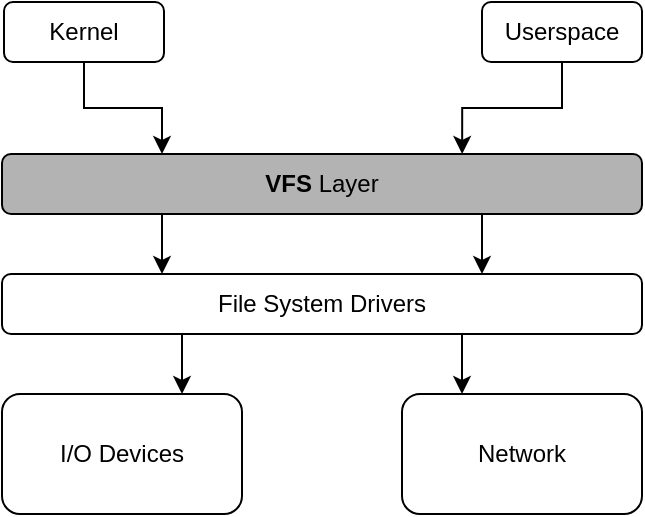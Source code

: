 <mxfile version="20.5.1" type="device"><diagram id="ClLBIqpCrHs1DWbJKahq" name="Page-1"><mxGraphModel dx="1422" dy="791" grid="0" gridSize="10" guides="1" tooltips="1" connect="1" arrows="1" fold="1" page="1" pageScale="1" pageWidth="850" pageHeight="1100" math="0" shadow="0"><root><mxCell id="0"/><mxCell id="1" parent="0"/><mxCell id="gBNc3Nkl0NgoAvGjNL9l-14" style="edgeStyle=orthogonalEdgeStyle;rounded=0;orthogonalLoop=1;jettySize=auto;html=1;exitX=0.75;exitY=1;exitDx=0;exitDy=0;entryX=0.75;entryY=0;entryDx=0;entryDy=0;" edge="1" parent="1" source="gBNc3Nkl0NgoAvGjNL9l-1" target="gBNc3Nkl0NgoAvGjNL9l-4"><mxGeometry relative="1" as="geometry"/></mxCell><mxCell id="gBNc3Nkl0NgoAvGjNL9l-15" style="edgeStyle=orthogonalEdgeStyle;rounded=0;orthogonalLoop=1;jettySize=auto;html=1;exitX=0.25;exitY=1;exitDx=0;exitDy=0;entryX=0.25;entryY=0;entryDx=0;entryDy=0;" edge="1" parent="1" source="gBNc3Nkl0NgoAvGjNL9l-1" target="gBNc3Nkl0NgoAvGjNL9l-4"><mxGeometry relative="1" as="geometry"/></mxCell><mxCell id="gBNc3Nkl0NgoAvGjNL9l-1" value="&lt;b&gt;VFS&lt;/b&gt; Layer" style="rounded=1;whiteSpace=wrap;html=1;fillColor=#B3B3B3;" vertex="1" parent="1"><mxGeometry x="290" y="250" width="320" height="30" as="geometry"/></mxCell><mxCell id="gBNc3Nkl0NgoAvGjNL9l-12" style="edgeStyle=orthogonalEdgeStyle;rounded=0;orthogonalLoop=1;jettySize=auto;html=1;exitX=0.25;exitY=1;exitDx=0;exitDy=0;entryX=0.75;entryY=0;entryDx=0;entryDy=0;" edge="1" parent="1" source="gBNc3Nkl0NgoAvGjNL9l-4" target="gBNc3Nkl0NgoAvGjNL9l-9"><mxGeometry relative="1" as="geometry"/></mxCell><mxCell id="gBNc3Nkl0NgoAvGjNL9l-13" style="edgeStyle=orthogonalEdgeStyle;rounded=0;orthogonalLoop=1;jettySize=auto;html=1;exitX=0.75;exitY=1;exitDx=0;exitDy=0;entryX=0.25;entryY=0;entryDx=0;entryDy=0;" edge="1" parent="1" source="gBNc3Nkl0NgoAvGjNL9l-4" target="gBNc3Nkl0NgoAvGjNL9l-10"><mxGeometry relative="1" as="geometry"/></mxCell><mxCell id="gBNc3Nkl0NgoAvGjNL9l-4" value="File System Drivers" style="rounded=1;whiteSpace=wrap;html=1;" vertex="1" parent="1"><mxGeometry x="290" y="310" width="320" height="30" as="geometry"/></mxCell><mxCell id="gBNc3Nkl0NgoAvGjNL9l-16" style="edgeStyle=orthogonalEdgeStyle;rounded=0;orthogonalLoop=1;jettySize=auto;html=1;exitX=0.5;exitY=1;exitDx=0;exitDy=0;entryX=0.25;entryY=0;entryDx=0;entryDy=0;" edge="1" parent="1" source="gBNc3Nkl0NgoAvGjNL9l-5" target="gBNc3Nkl0NgoAvGjNL9l-1"><mxGeometry relative="1" as="geometry"/></mxCell><mxCell id="gBNc3Nkl0NgoAvGjNL9l-5" value="Kernel" style="rounded=1;whiteSpace=wrap;html=1;" vertex="1" parent="1"><mxGeometry x="291" y="174" width="80" height="30" as="geometry"/></mxCell><mxCell id="gBNc3Nkl0NgoAvGjNL9l-17" style="edgeStyle=orthogonalEdgeStyle;rounded=0;orthogonalLoop=1;jettySize=auto;html=1;exitX=0.5;exitY=1;exitDx=0;exitDy=0;entryX=0.719;entryY=0;entryDx=0;entryDy=0;entryPerimeter=0;" edge="1" parent="1" source="gBNc3Nkl0NgoAvGjNL9l-8" target="gBNc3Nkl0NgoAvGjNL9l-1"><mxGeometry relative="1" as="geometry"/></mxCell><mxCell id="gBNc3Nkl0NgoAvGjNL9l-8" value="Userspace" style="rounded=1;whiteSpace=wrap;html=1;" vertex="1" parent="1"><mxGeometry x="530" y="174" width="80" height="30" as="geometry"/></mxCell><mxCell id="gBNc3Nkl0NgoAvGjNL9l-9" value="I/O Devices" style="rounded=1;whiteSpace=wrap;html=1;" vertex="1" parent="1"><mxGeometry x="290" y="370" width="120" height="60" as="geometry"/></mxCell><mxCell id="gBNc3Nkl0NgoAvGjNL9l-10" value="Network" style="rounded=1;whiteSpace=wrap;html=1;" vertex="1" parent="1"><mxGeometry x="490" y="370" width="120" height="60" as="geometry"/></mxCell></root></mxGraphModel></diagram></mxfile>